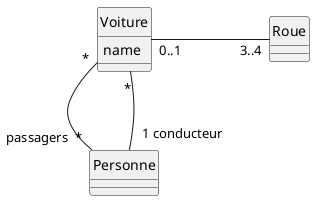 @startuml
class Voiture {
 name
}

class Personne {
}

Voiture "0..1" - "3..4" Roue :"\t\t\t"
Personne "1 conducteur" -- "*" Voiture :"\t\t\t\t\t"
Voiture"*" -- "passagers  *"Personne :"\t\t"

hide circle

@enduml
